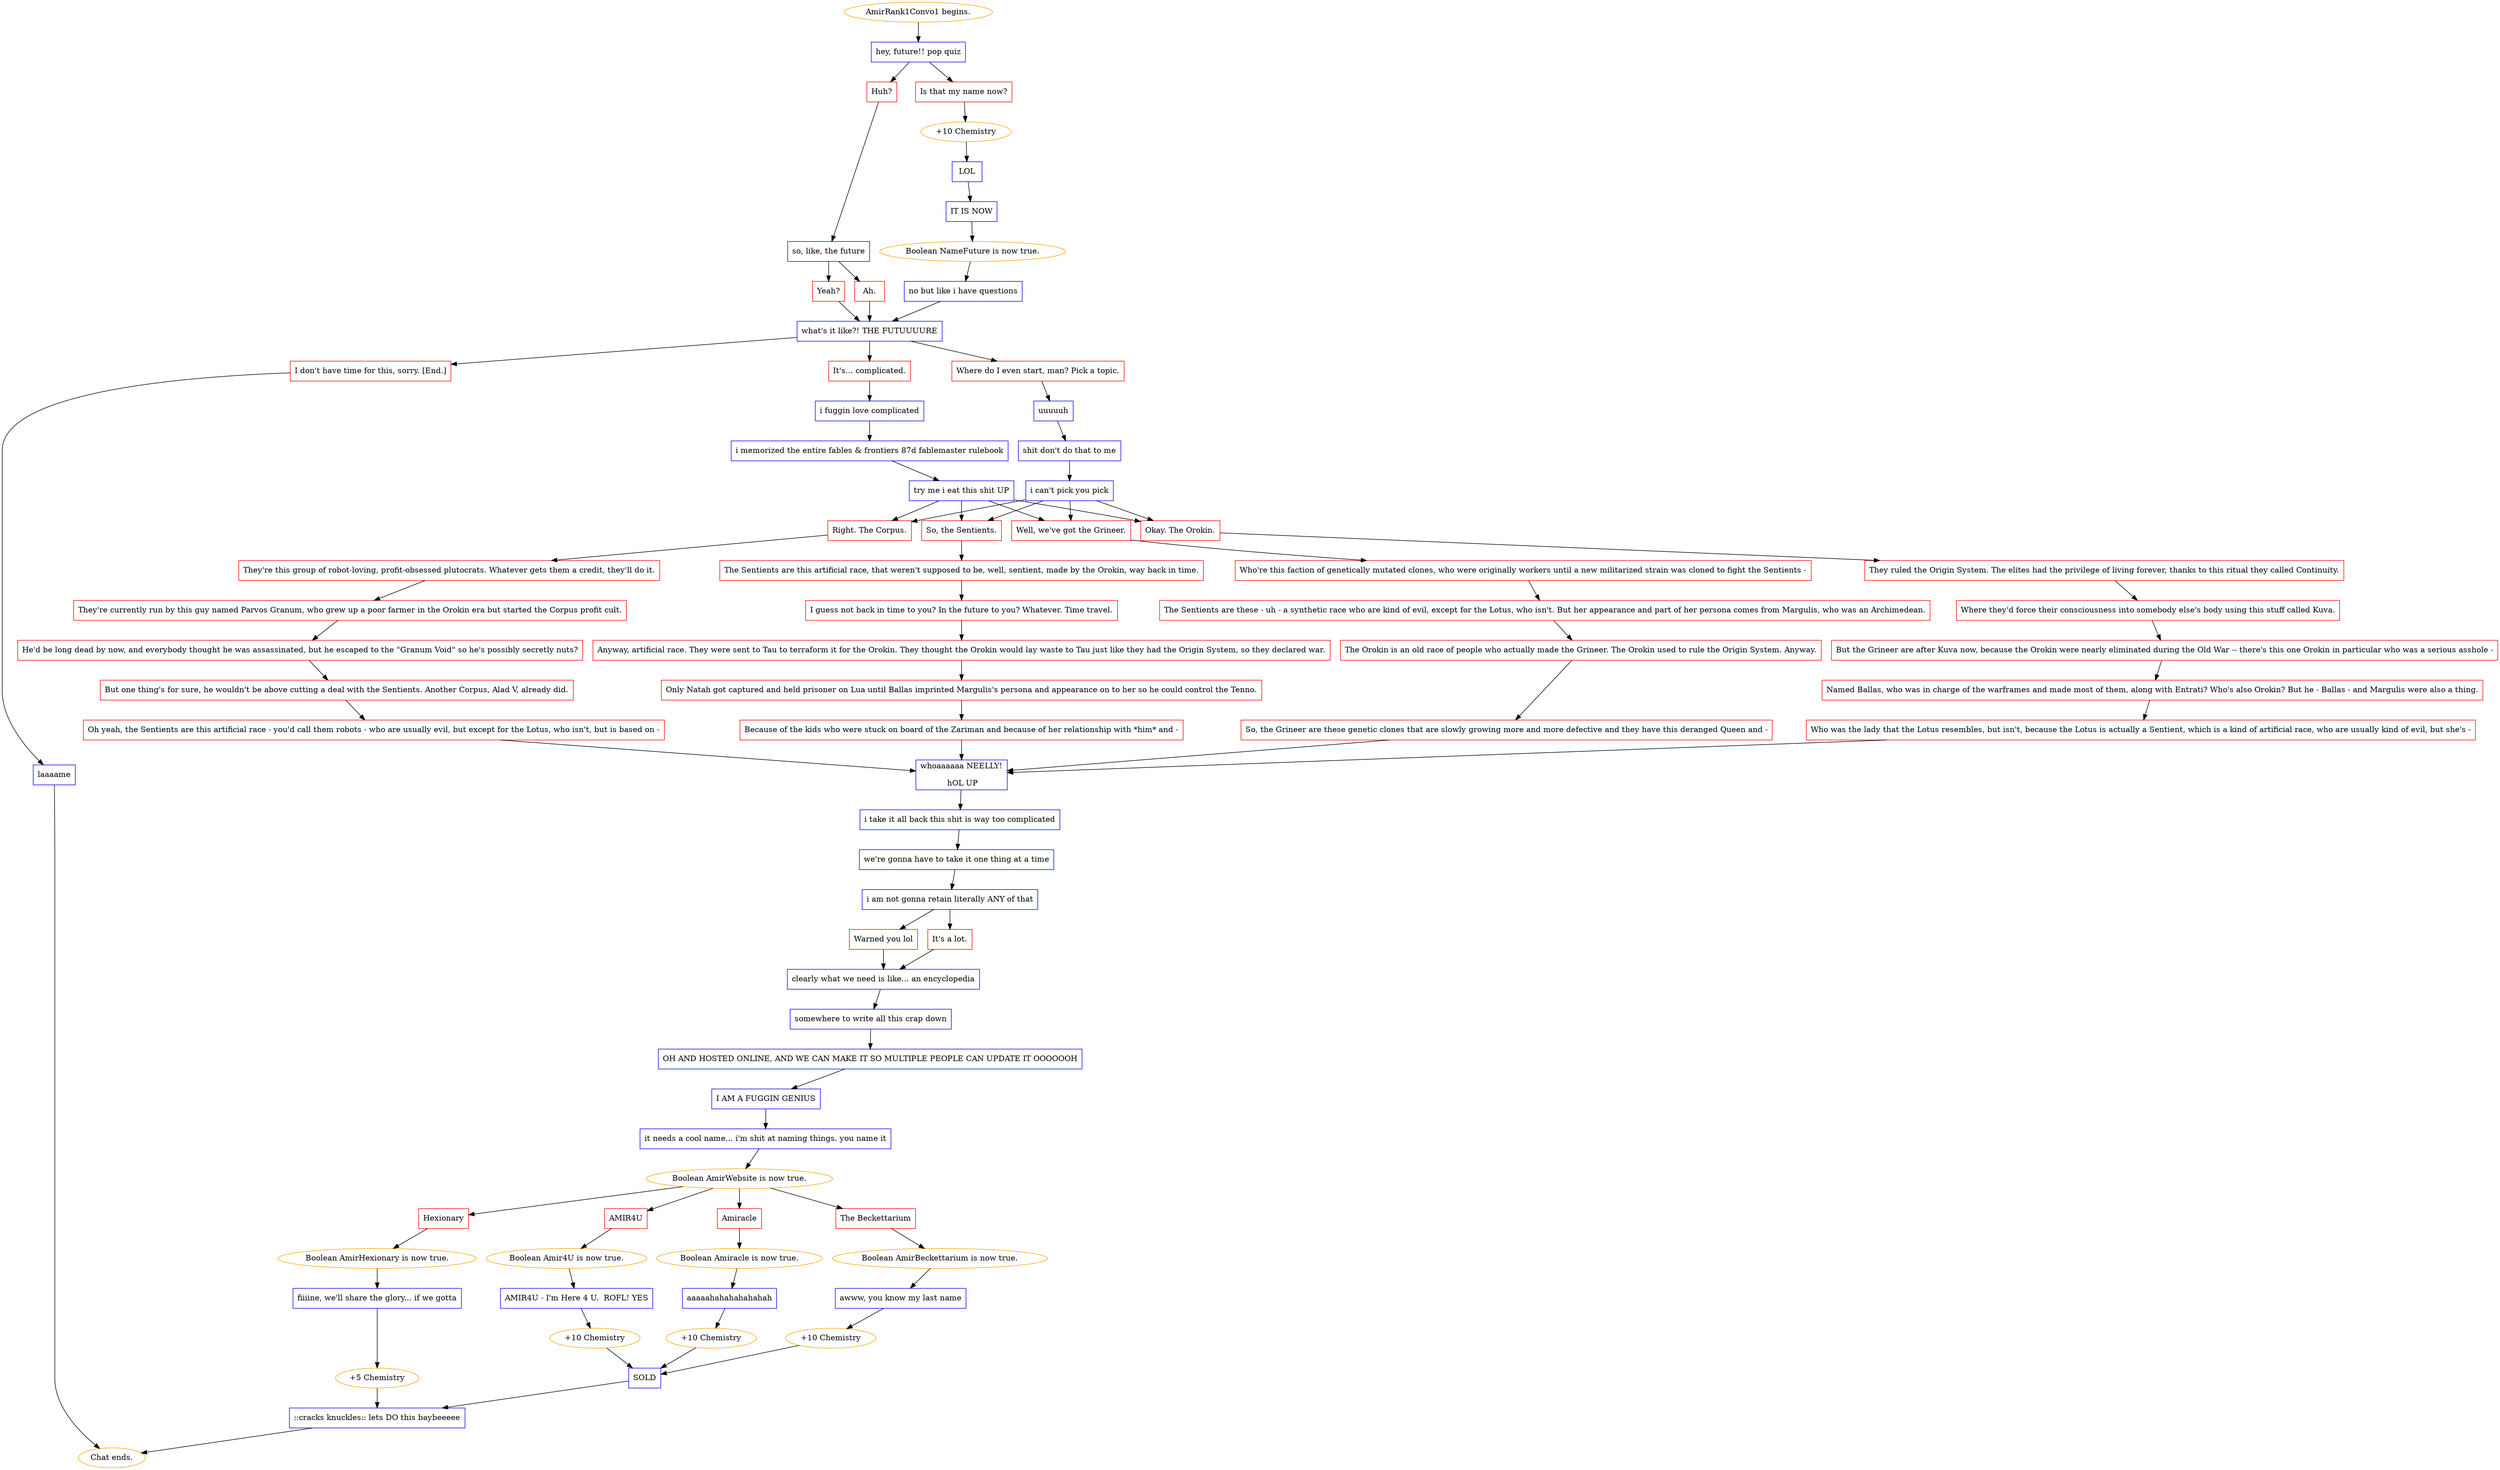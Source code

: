 digraph {
	"AmirRank1Convo1 begins." [color=orange];
		"AmirRank1Convo1 begins." -> 6;
	6 [label="hey, future!! pop quiz",shape=box,color=blue];
		6 -> 8;
		6 -> 9;
	8 [label="Huh?",shape=box,color=red];
		8 -> 14;
	9 [label="Is that my name now?",shape=box,color=red];
		9 -> 10;
	14 [label="so, like, the future",shape=box,color=blue];
		14 -> 15;
		14 -> 16;
	10 [label="+10 Chemistry",color=orange];
		10 -> 11;
	15 [label="Ah.",shape=box,color=red];
		15 -> 18;
	16 [label="Yeah?",shape=box,color=red];
		16 -> 18;
	11 [label="LOL",shape=box,color=blue];
		11 -> 12;
	18 [label="what's it like?! THE FUTUUUURE",shape=box,color=blue];
		18 -> 19;
		18 -> 20;
		18 -> 21;
	12 [label="IT IS NOW",shape=box,color=blue];
		12 -> "/EE/Types/Engine/SetBooleanDialogueNode:NameFuture:17";
	19 [label="Where do I even start, man? Pick a topic.",shape=box,color=red];
		19 -> 25;
	20 [label="It's... complicated.",shape=box,color=red];
		20 -> 24;
	21 [label="I don't have time for this, sorry. [End.]",shape=box,color=red];
		21 -> 22;
	"/EE/Types/Engine/SetBooleanDialogueNode:NameFuture:17" [label="Boolean NameFuture is now true.",color=orange];
		"/EE/Types/Engine/SetBooleanDialogueNode:NameFuture:17" -> 17;
	25 [label="uuuuuh",shape=box,color=blue];
		25 -> 26;
	24 [label="i fuggin love complicated",shape=box,color=blue];
		24 -> 27;
	22 [label="laaaame",shape=box,color=blue];
		22 -> "Chat ends.";
	17 [label="no but like i have questions",shape=box,color=blue];
		17 -> 18;
	26 [label="shit don't do that to me",shape=box,color=blue];
		26 -> 28;
	27 [label="i memorized the entire fables & frontiers 87d fablemaster rulebook",shape=box,color=blue];
		27 -> 29;
	"Chat ends." [color=orange];
	28 [label="i can't pick you pick",shape=box,color=blue];
		28 -> 30;
		28 -> 31;
		28 -> 32;
		28 -> 33;
	29 [label="try me i eat this shit UP",shape=box,color=blue];
		29 -> 30;
		29 -> 31;
		29 -> 32;
		29 -> 33;
	30 [label="Okay. The Orokin.",shape=box,color=red];
		30 -> 34;
	31 [label="Right. The Corpus.",shape=box,color=red];
		31 -> 36;
	32 [label="Well, we've got the Grineer.",shape=box,color=red];
		32 -> 37;
	33 [label="So, the Sentients.",shape=box,color=red];
		33 -> 38;
	34 [label="They ruled the Origin System. The elites had the privilege of living forever, thanks to this ritual they called Continuity.",shape=box,color=red];
		34 -> 39;
	36 [label="They're this group of robot-loving, profit-obsessed plutocrats. Whatever gets them a credit, they'll do it.",shape=box,color=red];
		36 -> 40;
	37 [label="Who're this faction of genetically mutated clones, who were originally workers until a new militarized strain was cloned to fight the Sentients -",shape=box,color=red];
		37 -> 41;
	38 [label="The Sentients are this artificial race, that weren't supposed to be, well, sentient, made by the Orokin, way back in time.",shape=box,color=red];
		38 -> 42;
	39 [label="Where they'd force their consciousness into somebody else's body using this stuff called Kuva.",shape=box,color=red];
		39 -> 43;
	40 [label="They're currently run by this guy named Parvos Granum, who grew up a poor farmer in the Orokin era but started the Corpus profit cult.",shape=box,color=red];
		40 -> 44;
	41 [label="The Sentients are these - uh - a synthetic race who are kind of evil, except for the Lotus, who isn't. But her appearance and part of her persona comes from Margulis, who was an Archimedean.",shape=box,color=red];
		41 -> 45;
	42 [label="I guess not back in time to you? In the future to you? Whatever. Time travel.",shape=box,color=red];
		42 -> 46;
	43 [label="But the Grineer are after Kuva now, because the Orokin were nearly eliminated during the Old War -- there's this one Orokin in particular who was a serious asshole -",shape=box,color=red];
		43 -> 47;
	44 [label="He'd be long dead by now, and everybody thought he was assassinated, but he escaped to the \"Granum Void\" so he's possibly secretly nuts?",shape=box,color=red];
		44 -> 48;
	45 [label="The Orokin is an old race of people who actually made the Grineer. The Orokin used to rule the Origin System. Anyway.",shape=box,color=red];
		45 -> 49;
	46 [label="Anyway, artificial race. They were sent to Tau to terraform it for the Orokin. They thought the Orokin would lay waste to Tau just like they had the Origin System, so they declared war.",shape=box,color=red];
		46 -> 50;
	47 [label="Named Ballas, who was in charge of the warframes and made most of them, along with Entrati? Who's also Orokin? But he - Ballas - and Margulis were also a thing.",shape=box,color=red];
		47 -> 51;
	48 [label="But one thing's for sure, he wouldn't be above cutting a deal with the Sentients. Another Corpus, Alad V, already did.",shape=box,color=red];
		48 -> 52;
	49 [label="So, the Grineer are these genetic clones that are slowly growing more and more defective and they have this deranged Queen and -",shape=box,color=red];
		49 -> 35;
	50 [label="Only Natah got captured and held prisoner on Lua until Ballas imprinted Margulis's persona and appearance on to her so he could control the Tenno.",shape=box,color=red];
		50 -> 54;
	51 [label="Who was the lady that the Lotus resembles, but isn't, because the Lotus is actually a Sentient, which is a kind of artificial race, who are usually kind of evil, but she's -",shape=box,color=red];
		51 -> 35;
	52 [label="Oh yeah, the Sentients are this artificial race - you'd call them robots - who are usually evil, but except for the Lotus, who isn't, but is based on -",shape=box,color=red];
		52 -> 35;
	35 [label="whoaaaaaa NEELLY!
 hOL UP",shape=box,color=blue];
		35 -> 55;
	54 [label="Because of the kids who were stuck on board of the Zariman and because of her relationship with *him* and -",shape=box,color=red];
		54 -> 35;
	55 [label="i take it all back this shit is way too complicated",shape=box,color=blue];
		55 -> 56;
	56 [label="we're gonna have to take it one thing at a time",shape=box,color=blue];
		56 -> 57;
	57 [label="i am not gonna retain literally ANY of that",shape=box,color=blue];
		57 -> 53;
		57 -> 58;
	53 [label="Warned you lol",shape=box,color=red];
		53 -> 59;
	58 [label="It's a lot.",shape=box,color=red];
		58 -> 59;
	59 [label="clearly what we need is like... an encyclopedia",shape=box,color=blue];
		59 -> 60;
	60 [label="somewhere to write all this crap down",shape=box,color=blue];
		60 -> 61;
	61 [label="OH AND HOSTED ONLINE, AND WE CAN MAKE IT SO MULTIPLE PEOPLE CAN UPDATE IT OOOOOOH",shape=box,color=blue];
		61 -> 62;
	62 [label="I AM A FUGGIN GENIUS",shape=box,color=blue];
		62 -> 63;
	63 [label="it needs a cool name... i'm shit at naming things. you name it",shape=box,color=blue];
		63 -> "/EE/Types/Engine/SetBooleanDialogueNode:AmirWebsite:65:66:67:68";
	"/EE/Types/Engine/SetBooleanDialogueNode:AmirWebsite:65:66:67:68" [label="Boolean AmirWebsite is now true.",color=orange];
		"/EE/Types/Engine/SetBooleanDialogueNode:AmirWebsite:65:66:67:68" -> 65;
		"/EE/Types/Engine/SetBooleanDialogueNode:AmirWebsite:65:66:67:68" -> 66;
		"/EE/Types/Engine/SetBooleanDialogueNode:AmirWebsite:65:66:67:68" -> 67;
		"/EE/Types/Engine/SetBooleanDialogueNode:AmirWebsite:65:66:67:68" -> 68;
	65 [label="Hexionary",shape=box,color=red];
		65 -> "/EE/Types/Engine/SetBooleanDialogueNode:AmirHexionary:76";
	66 [label="AMIR4U",shape=box,color=red];
		66 -> "/EE/Types/Engine/SetBooleanDialogueNode:Amir4U:77";
	67 [label="Amiracle",shape=box,color=red];
		67 -> "/EE/Types/Engine/SetBooleanDialogueNode:Amiracle:78";
	68 [label="The Beckettarium",shape=box,color=red];
		68 -> "/EE/Types/Engine/SetBooleanDialogueNode:AmirBeckettarium:79";
	"/EE/Types/Engine/SetBooleanDialogueNode:AmirHexionary:76" [label="Boolean AmirHexionary is now true.",color=orange];
		"/EE/Types/Engine/SetBooleanDialogueNode:AmirHexionary:76" -> 76;
	"/EE/Types/Engine/SetBooleanDialogueNode:Amir4U:77" [label="Boolean Amir4U is now true.",color=orange];
		"/EE/Types/Engine/SetBooleanDialogueNode:Amir4U:77" -> 77;
	"/EE/Types/Engine/SetBooleanDialogueNode:Amiracle:78" [label="Boolean Amiracle is now true.",color=orange];
		"/EE/Types/Engine/SetBooleanDialogueNode:Amiracle:78" -> 78;
	"/EE/Types/Engine/SetBooleanDialogueNode:AmirBeckettarium:79" [label="Boolean AmirBeckettarium is now true.",color=orange];
		"/EE/Types/Engine/SetBooleanDialogueNode:AmirBeckettarium:79" -> 79;
	76 [label="fiiiine, we'll share the glory... if we gotta",shape=box,color=blue];
		76 -> 1908;
	77 [label="AMIR4U - I'm Here 4 U.  ROFL! YES",shape=box,color=blue];
		77 -> 73;
	78 [label="aaaaahahahahahahah",shape=box,color=blue];
		78 -> 74;
	79 [label="awww, you know my last name",shape=box,color=blue];
		79 -> 75;
	1908 [label="+5 Chemistry",color=orange];
		1908 -> 81;
	73 [label="+10 Chemistry",color=orange];
		73 -> 80;
	74 [label="+10 Chemistry",color=orange];
		74 -> 80;
	75 [label="+10 Chemistry",color=orange];
		75 -> 80;
	81 [label="::cracks knuckles:: lets DO this baybeeeee",shape=box,color=blue];
		81 -> "Chat ends.";
	80 [label="SOLD",shape=box,color=blue];
		80 -> 81;
}